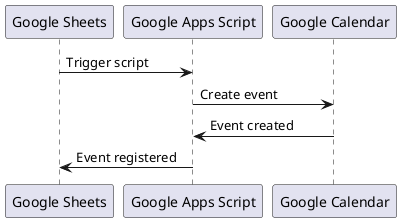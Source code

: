 @startuml
participant "Google Sheets" as GS
participant "Google Apps Script" as GAS
participant "Google Calendar" as GC

GS -> GAS: Trigger script
GAS -> GC: Create event
GC -> GAS: Event created
GAS -> GS: Event registered
@enduml